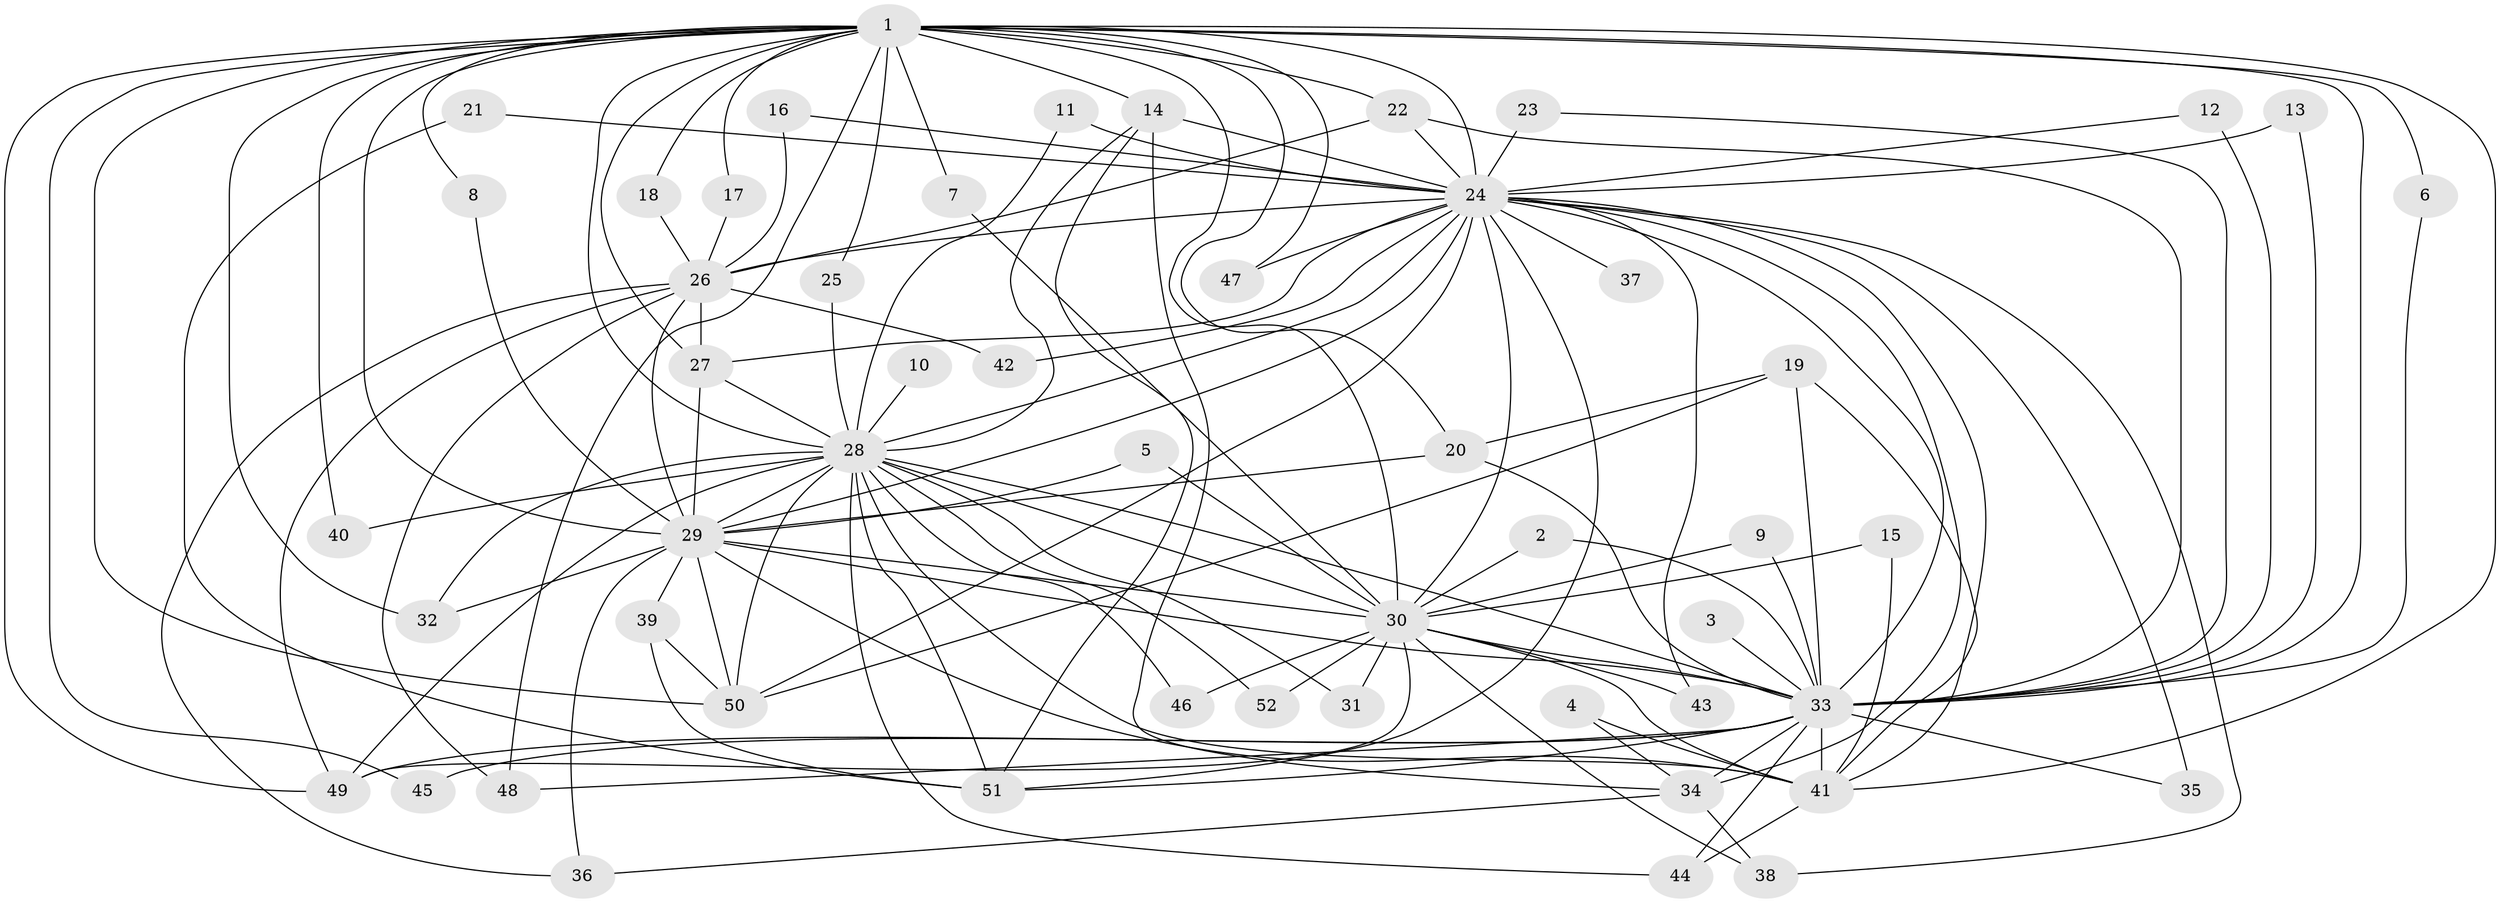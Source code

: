 // original degree distribution, {18: 0.019417475728155338, 21: 0.019417475728155338, 17: 0.009708737864077669, 19: 0.009708737864077669, 34: 0.009708737864077669, 28: 0.009708737864077669, 20: 0.009708737864077669, 16: 0.009708737864077669, 3: 0.1941747572815534, 4: 0.11650485436893204, 2: 0.5533980582524272, 10: 0.009708737864077669, 6: 0.009708737864077669, 7: 0.009708737864077669, 5: 0.009708737864077669}
// Generated by graph-tools (version 1.1) at 2025/25/03/09/25 03:25:40]
// undirected, 52 vertices, 131 edges
graph export_dot {
graph [start="1"]
  node [color=gray90,style=filled];
  1;
  2;
  3;
  4;
  5;
  6;
  7;
  8;
  9;
  10;
  11;
  12;
  13;
  14;
  15;
  16;
  17;
  18;
  19;
  20;
  21;
  22;
  23;
  24;
  25;
  26;
  27;
  28;
  29;
  30;
  31;
  32;
  33;
  34;
  35;
  36;
  37;
  38;
  39;
  40;
  41;
  42;
  43;
  44;
  45;
  46;
  47;
  48;
  49;
  50;
  51;
  52;
  1 -- 6 [weight=1.0];
  1 -- 7 [weight=1.0];
  1 -- 8 [weight=1.0];
  1 -- 14 [weight=1.0];
  1 -- 17 [weight=1.0];
  1 -- 18 [weight=1.0];
  1 -- 20 [weight=1.0];
  1 -- 22 [weight=1.0];
  1 -- 24 [weight=4.0];
  1 -- 25 [weight=1.0];
  1 -- 27 [weight=2.0];
  1 -- 28 [weight=5.0];
  1 -- 29 [weight=2.0];
  1 -- 30 [weight=2.0];
  1 -- 32 [weight=1.0];
  1 -- 33 [weight=3.0];
  1 -- 40 [weight=1.0];
  1 -- 41 [weight=3.0];
  1 -- 45 [weight=1.0];
  1 -- 47 [weight=1.0];
  1 -- 48 [weight=1.0];
  1 -- 49 [weight=1.0];
  1 -- 50 [weight=1.0];
  2 -- 30 [weight=1.0];
  2 -- 33 [weight=1.0];
  3 -- 33 [weight=1.0];
  4 -- 34 [weight=1.0];
  4 -- 41 [weight=1.0];
  5 -- 29 [weight=1.0];
  5 -- 30 [weight=1.0];
  6 -- 33 [weight=1.0];
  7 -- 30 [weight=1.0];
  8 -- 29 [weight=1.0];
  9 -- 30 [weight=1.0];
  9 -- 33 [weight=2.0];
  10 -- 28 [weight=1.0];
  11 -- 24 [weight=1.0];
  11 -- 28 [weight=1.0];
  12 -- 24 [weight=1.0];
  12 -- 33 [weight=2.0];
  13 -- 24 [weight=1.0];
  13 -- 33 [weight=1.0];
  14 -- 24 [weight=1.0];
  14 -- 28 [weight=1.0];
  14 -- 34 [weight=1.0];
  14 -- 51 [weight=1.0];
  15 -- 30 [weight=1.0];
  15 -- 41 [weight=1.0];
  16 -- 24 [weight=3.0];
  16 -- 26 [weight=1.0];
  17 -- 26 [weight=1.0];
  18 -- 26 [weight=1.0];
  19 -- 20 [weight=1.0];
  19 -- 33 [weight=1.0];
  19 -- 41 [weight=1.0];
  19 -- 50 [weight=1.0];
  20 -- 29 [weight=1.0];
  20 -- 33 [weight=1.0];
  21 -- 24 [weight=1.0];
  21 -- 51 [weight=1.0];
  22 -- 24 [weight=1.0];
  22 -- 26 [weight=1.0];
  22 -- 33 [weight=1.0];
  23 -- 24 [weight=2.0];
  23 -- 33 [weight=1.0];
  24 -- 26 [weight=1.0];
  24 -- 27 [weight=1.0];
  24 -- 28 [weight=4.0];
  24 -- 29 [weight=4.0];
  24 -- 30 [weight=5.0];
  24 -- 33 [weight=3.0];
  24 -- 34 [weight=2.0];
  24 -- 35 [weight=1.0];
  24 -- 37 [weight=2.0];
  24 -- 38 [weight=1.0];
  24 -- 41 [weight=2.0];
  24 -- 42 [weight=1.0];
  24 -- 43 [weight=2.0];
  24 -- 47 [weight=1.0];
  24 -- 50 [weight=1.0];
  24 -- 51 [weight=1.0];
  25 -- 28 [weight=1.0];
  26 -- 27 [weight=1.0];
  26 -- 29 [weight=1.0];
  26 -- 36 [weight=1.0];
  26 -- 42 [weight=1.0];
  26 -- 48 [weight=1.0];
  26 -- 49 [weight=1.0];
  27 -- 28 [weight=1.0];
  27 -- 29 [weight=2.0];
  28 -- 29 [weight=2.0];
  28 -- 30 [weight=2.0];
  28 -- 31 [weight=1.0];
  28 -- 32 [weight=1.0];
  28 -- 33 [weight=3.0];
  28 -- 40 [weight=1.0];
  28 -- 41 [weight=2.0];
  28 -- 44 [weight=2.0];
  28 -- 46 [weight=1.0];
  28 -- 49 [weight=1.0];
  28 -- 50 [weight=1.0];
  28 -- 51 [weight=1.0];
  28 -- 52 [weight=1.0];
  29 -- 30 [weight=1.0];
  29 -- 32 [weight=1.0];
  29 -- 33 [weight=1.0];
  29 -- 36 [weight=1.0];
  29 -- 39 [weight=1.0];
  29 -- 41 [weight=1.0];
  29 -- 50 [weight=1.0];
  30 -- 31 [weight=1.0];
  30 -- 33 [weight=1.0];
  30 -- 38 [weight=1.0];
  30 -- 41 [weight=1.0];
  30 -- 43 [weight=1.0];
  30 -- 46 [weight=1.0];
  30 -- 49 [weight=1.0];
  30 -- 52 [weight=1.0];
  33 -- 34 [weight=1.0];
  33 -- 35 [weight=1.0];
  33 -- 41 [weight=2.0];
  33 -- 44 [weight=1.0];
  33 -- 45 [weight=1.0];
  33 -- 48 [weight=1.0];
  33 -- 49 [weight=1.0];
  33 -- 51 [weight=1.0];
  34 -- 36 [weight=1.0];
  34 -- 38 [weight=1.0];
  39 -- 50 [weight=1.0];
  39 -- 51 [weight=1.0];
  41 -- 44 [weight=2.0];
}
